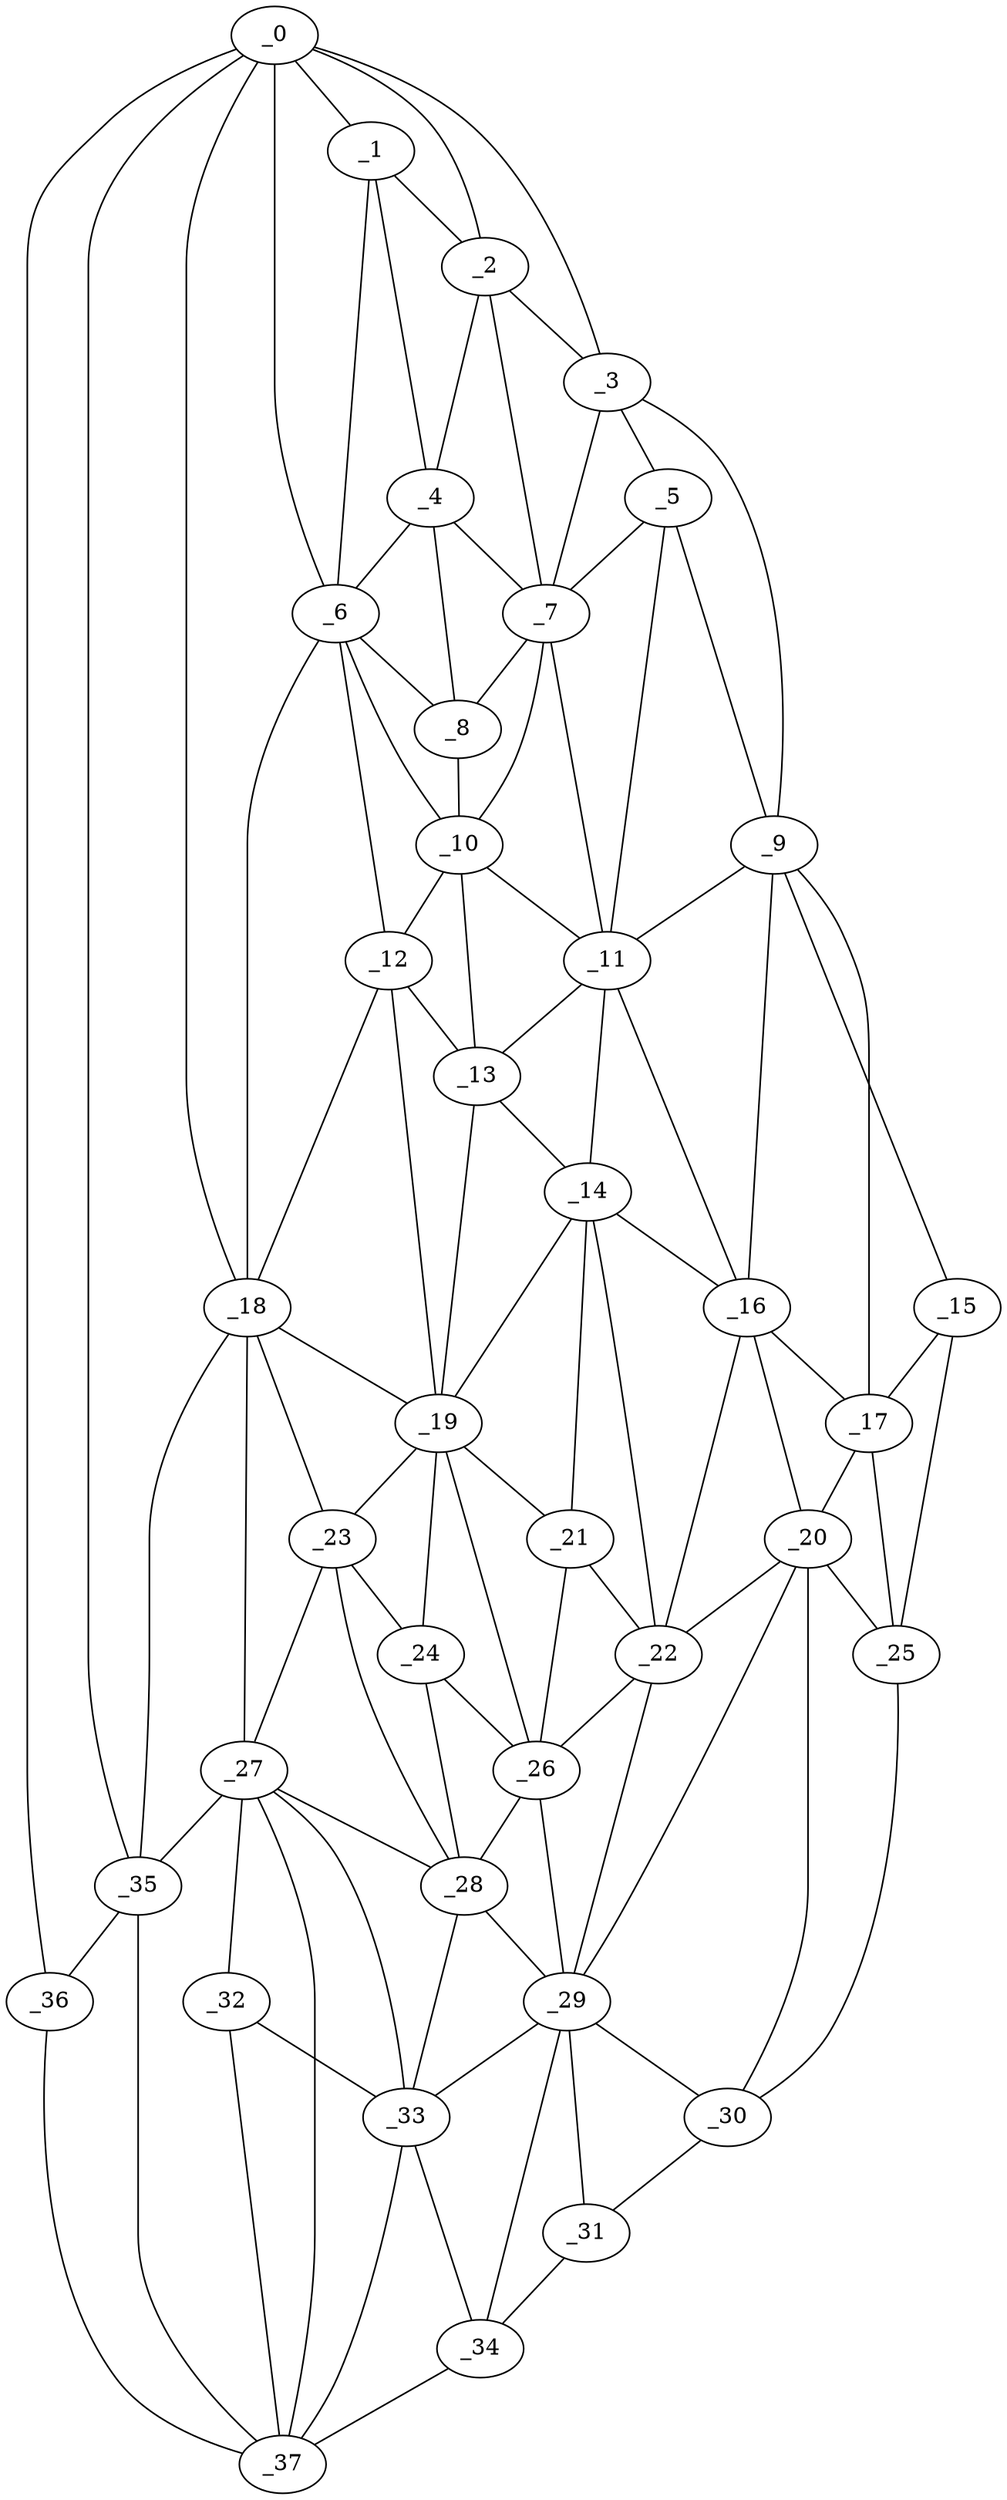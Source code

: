 graph "obj26__5.gxl" {
	_0	 [x=19,
		y=16];
	_1	 [x=34,
		y=57];
	_0 -- _1	 [valence=2];
	_2	 [x=34,
		y=66];
	_0 -- _2	 [valence=2];
	_3	 [x=35,
		y=82];
	_0 -- _3	 [valence=1];
	_6	 [x=44,
		y=57];
	_0 -- _6	 [valence=2];
	_18	 [x=71,
		y=60];
	_0 -- _18	 [valence=2];
	_35	 [x=110,
		y=22];
	_0 -- _35	 [valence=2];
	_36	 [x=112,
		y=14];
	_0 -- _36	 [valence=1];
	_1 -- _2	 [valence=2];
	_4	 [x=42,
		y=64];
	_1 -- _4	 [valence=2];
	_1 -- _6	 [valence=2];
	_2 -- _3	 [valence=2];
	_2 -- _4	 [valence=1];
	_7	 [x=44,
		y=72];
	_2 -- _7	 [valence=2];
	_5	 [x=42,
		y=89];
	_3 -- _5	 [valence=2];
	_3 -- _7	 [valence=1];
	_9	 [x=51,
		y=106];
	_3 -- _9	 [valence=1];
	_4 -- _6	 [valence=2];
	_4 -- _7	 [valence=2];
	_8	 [x=47,
		y=61];
	_4 -- _8	 [valence=2];
	_5 -- _7	 [valence=2];
	_5 -- _9	 [valence=1];
	_11	 [x=55,
		y=85];
	_5 -- _11	 [valence=1];
	_6 -- _8	 [valence=2];
	_10	 [x=55,
		y=64];
	_6 -- _10	 [valence=1];
	_12	 [x=64,
		y=63];
	_6 -- _12	 [valence=2];
	_6 -- _18	 [valence=2];
	_7 -- _8	 [valence=2];
	_7 -- _10	 [valence=2];
	_7 -- _11	 [valence=2];
	_8 -- _10	 [valence=2];
	_9 -- _11	 [valence=2];
	_15	 [x=64,
		y=118];
	_9 -- _15	 [valence=1];
	_16	 [x=65,
		y=95];
	_9 -- _16	 [valence=2];
	_17	 [x=68,
		y=108];
	_9 -- _17	 [valence=2];
	_10 -- _11	 [valence=2];
	_10 -- _12	 [valence=2];
	_13	 [x=64,
		y=69];
	_10 -- _13	 [valence=1];
	_11 -- _13	 [valence=2];
	_14	 [x=64,
		y=85];
	_11 -- _14	 [valence=1];
	_11 -- _16	 [valence=1];
	_12 -- _13	 [valence=2];
	_12 -- _18	 [valence=1];
	_19	 [x=71,
		y=71];
	_12 -- _19	 [valence=2];
	_13 -- _14	 [valence=2];
	_13 -- _19	 [valence=2];
	_14 -- _16	 [valence=2];
	_14 -- _19	 [valence=2];
	_21	 [x=74,
		y=85];
	_14 -- _21	 [valence=1];
	_22	 [x=75,
		y=90];
	_14 -- _22	 [valence=2];
	_15 -- _17	 [valence=2];
	_25	 [x=82,
		y=116];
	_15 -- _25	 [valence=1];
	_16 -- _17	 [valence=2];
	_20	 [x=73,
		y=95];
	_16 -- _20	 [valence=2];
	_16 -- _22	 [valence=1];
	_17 -- _20	 [valence=1];
	_17 -- _25	 [valence=2];
	_18 -- _19	 [valence=1];
	_23	 [x=78,
		y=63];
	_18 -- _23	 [valence=2];
	_27	 [x=86,
		y=59];
	_18 -- _27	 [valence=1];
	_18 -- _35	 [valence=2];
	_19 -- _21	 [valence=2];
	_19 -- _23	 [valence=1];
	_24	 [x=79,
		y=68];
	_19 -- _24	 [valence=2];
	_26	 [x=83,
		y=84];
	_19 -- _26	 [valence=2];
	_20 -- _22	 [valence=1];
	_20 -- _25	 [valence=2];
	_29	 [x=88,
		y=88];
	_20 -- _29	 [valence=2];
	_30	 [x=88,
		y=115];
	_20 -- _30	 [valence=2];
	_21 -- _22	 [valence=2];
	_21 -- _26	 [valence=1];
	_22 -- _26	 [valence=2];
	_22 -- _29	 [valence=2];
	_23 -- _24	 [valence=2];
	_23 -- _27	 [valence=2];
	_28	 [x=87,
		y=68];
	_23 -- _28	 [valence=2];
	_24 -- _26	 [valence=1];
	_24 -- _28	 [valence=1];
	_25 -- _30	 [valence=1];
	_26 -- _28	 [valence=2];
	_26 -- _29	 [valence=2];
	_27 -- _28	 [valence=2];
	_32	 [x=109,
		y=51];
	_27 -- _32	 [valence=1];
	_33	 [x=109,
		y=59];
	_27 -- _33	 [valence=2];
	_27 -- _35	 [valence=1];
	_37	 [x=112,
		y=29];
	_27 -- _37	 [valence=2];
	_28 -- _29	 [valence=1];
	_28 -- _33	 [valence=2];
	_29 -- _30	 [valence=2];
	_31	 [x=101,
		y=111];
	_29 -- _31	 [valence=2];
	_29 -- _33	 [valence=2];
	_34	 [x=109,
		y=104];
	_29 -- _34	 [valence=1];
	_30 -- _31	 [valence=1];
	_31 -- _34	 [valence=1];
	_32 -- _33	 [valence=2];
	_32 -- _37	 [valence=2];
	_33 -- _34	 [valence=1];
	_33 -- _37	 [valence=1];
	_34 -- _37	 [valence=1];
	_35 -- _36	 [valence=2];
	_35 -- _37	 [valence=2];
	_36 -- _37	 [valence=1];
}
